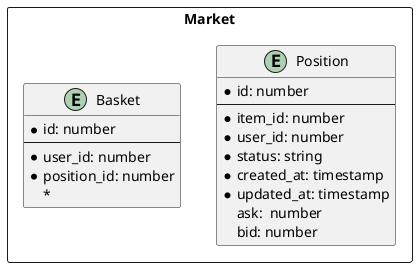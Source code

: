 @startuml

  rectangle Market{
    entity "Position" as position{
      * id: number
      --
      * item_id: number
      * user_id: number
      * status: string
      * created_at: timestamp
      * updated_at: timestamp
      ask:  number
      bid: number
    }

    entity "Basket" as basket {
      * id: number
      --
      * user_id: number
      * position_id: number
      *
    }
  }
@enduml
